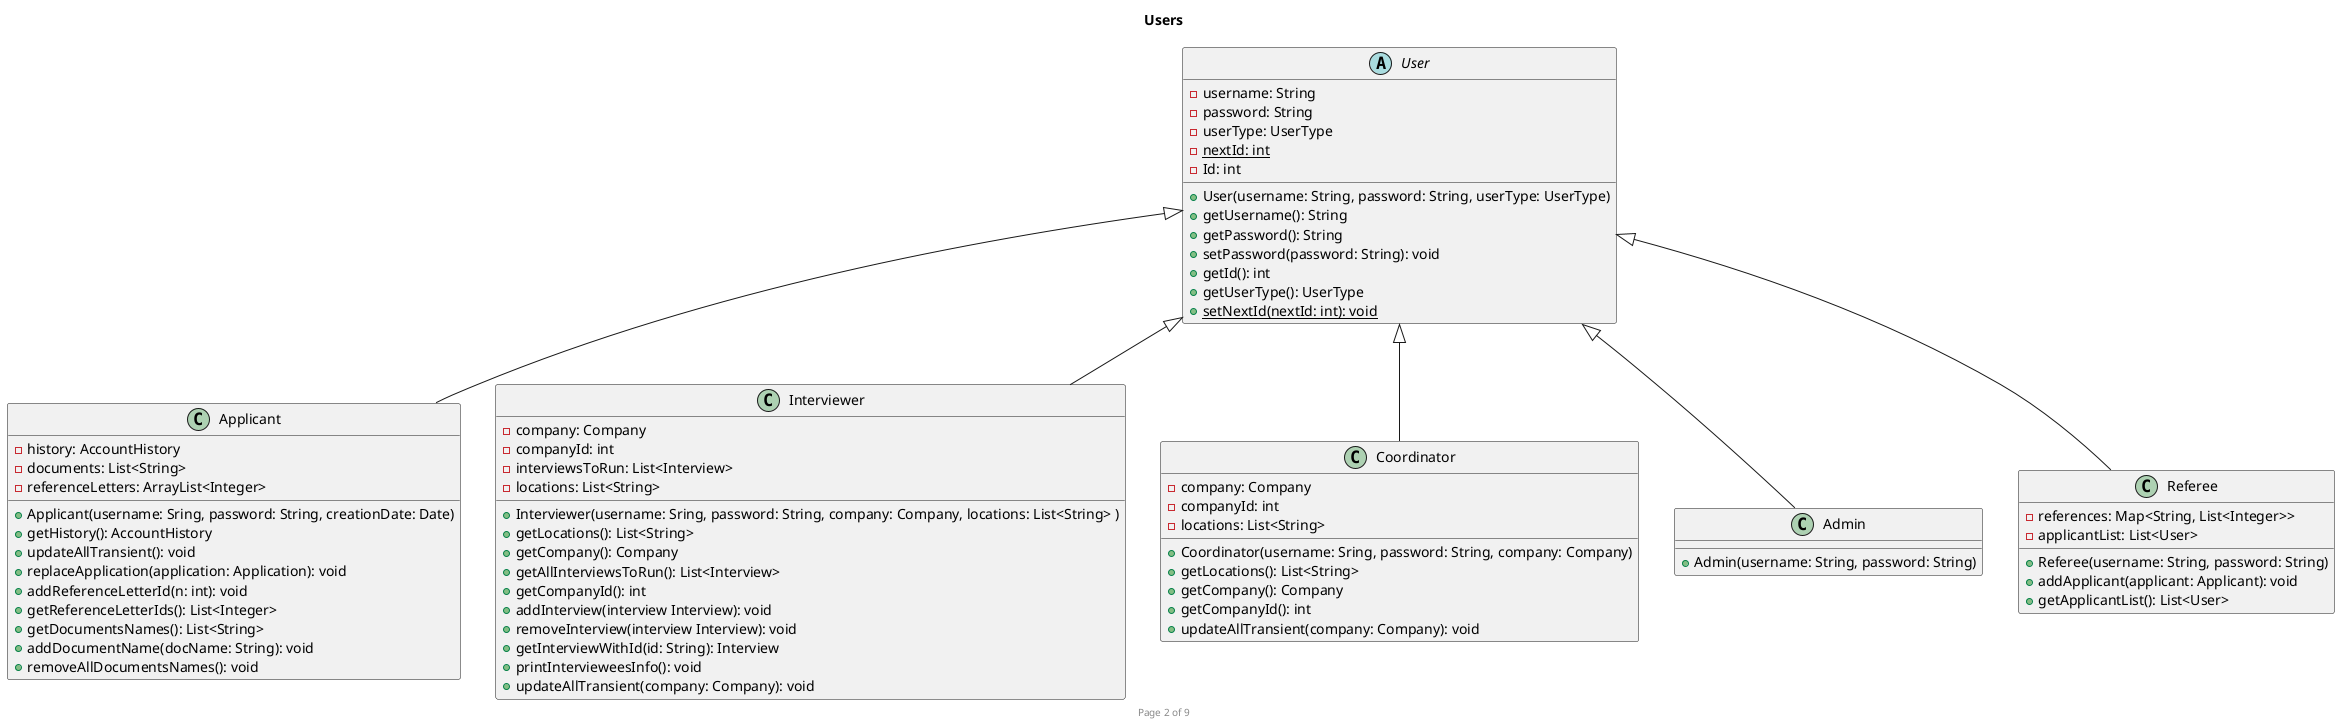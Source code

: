 @startuml
title: Users
footer Page 2 of 9

User <|-- Applicant
User <|-- Interviewer
User <|-- Coordinator
User <|-- Admin
User <|-- Referee

abstract class User {
    - username: String
    - password: String
    - userType: UserType
    - {static} nextId: int
    - Id: int
    + User(username: String, password: String, userType: UserType)
    + getUsername(): String
    + getPassword(): String
    + setPassword(password: String): void
    + getId(): int
    + getUserType(): UserType
    + {static} setNextId(nextId: int): void
}

class Applicant {
    - history: AccountHistory
    - documents: List<String>
    - referenceLetters: ArrayList<Integer>
    + Applicant(username: Sring, password: String, creationDate: Date)
    + getHistory(): AccountHistory
    + updateAllTransient(): void
    + replaceApplication(application: Application): void
    + addReferenceLetterId(n: int): void
    + getReferenceLetterIds(): List<Integer>
    + getDocumentsNames(): List<String>
    + addDocumentName(docName: String): void
    + removeAllDocumentsNames(): void
}

class Interviewer {
    - company: Company
    - companyId: int
    - interviewsToRun: List<Interview>
    - locations: List<String>
    + Interviewer(username: Sring, password: String, company: Company, locations: List<String> )
    + getLocations(): List<String>
    + getCompany(): Company
    + getAllInterviewsToRun(): List<Interview>
    + getCompanyId(): int
    + addInterview(interview Interview): void
    + removeInterview(interview Interview): void
    + getInterviewWithId(id: String): Interview
    + printIntervieweesInfo(): void
    + updateAllTransient(company: Company): void
}

class Coordinator {
    - company: Company
    - companyId: int
    - locations: List<String>
    + Coordinator(username: Sring, password: String, company: Company)
    + getLocations(): List<String>
    + getCompany(): Company
    + getCompanyId(): int
    + updateAllTransient(company: Company): void
}

class Referee {
    - references: Map<String, List<Integer>>
    - applicantList: List<User>
    + Referee(username: String, password: String)
    + addApplicant(applicant: Applicant): void
    + getApplicantList(): List<User>
}

class Admin {
    + Admin(username: String, password: String)
}

@enduml
